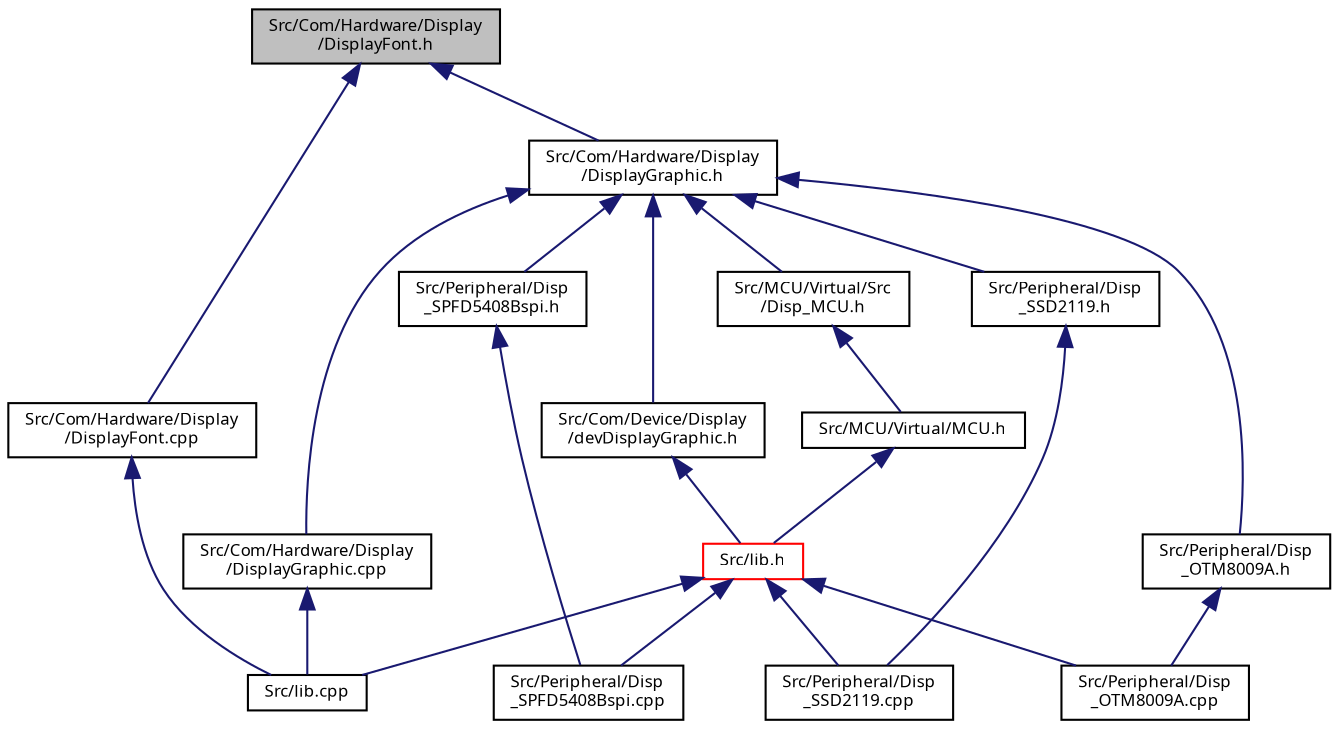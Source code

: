 digraph "Src/Com/Hardware/Display/DisplayFont.h"
{
  edge [fontname="Sans",fontsize="8",labelfontname="Sans",labelfontsize="8"];
  node [fontname="Sans",fontsize="8",shape=record];
  Node1 [label="Src/Com/Hardware/Display\l/DisplayFont.h",height=0.2,width=0.4,color="black", fillcolor="grey75", style="filled", fontcolor="black"];
  Node1 -> Node2 [dir="back",color="midnightblue",fontsize="8",style="solid",fontname="Sans"];
  Node2 [label="Src/Com/Hardware/Display\l/DisplayFont.cpp",height=0.2,width=0.4,color="black", fillcolor="white", style="filled",URL="$_display_font_8cpp.html"];
  Node2 -> Node3 [dir="back",color="midnightblue",fontsize="8",style="solid",fontname="Sans"];
  Node3 [label="Src/lib.cpp",height=0.2,width=0.4,color="black", fillcolor="white", style="filled",URL="$lib_8cpp.html",tooltip="Summary of complete library code. "];
  Node1 -> Node4 [dir="back",color="midnightblue",fontsize="8",style="solid",fontname="Sans"];
  Node4 [label="Src/Com/Hardware/Display\l/DisplayGraphic.h",height=0.2,width=0.4,color="black", fillcolor="white", style="filled",URL="$_display_graphic_8h.html"];
  Node4 -> Node5 [dir="back",color="midnightblue",fontsize="8",style="solid",fontname="Sans"];
  Node5 [label="Src/Com/Device/Display\l/devDisplayGraphic.h",height=0.2,width=0.4,color="black", fillcolor="white", style="filled",URL="$dev_display_graphic_8h.html"];
  Node5 -> Node6 [dir="back",color="midnightblue",fontsize="8",style="solid",fontname="Sans"];
  Node6 [label="Src/lib.h",height=0.2,width=0.4,color="red", fillcolor="white", style="filled",URL="$lib_8h.html",tooltip="Library main include file. "];
  Node6 -> Node3 [dir="back",color="midnightblue",fontsize="8",style="solid",fontname="Sans"];
  Node6 -> Node7 [dir="back",color="midnightblue",fontsize="8",style="solid",fontname="Sans"];
  Node7 [label="Src/Peripheral/Disp\l_OTM8009A.cpp",height=0.2,width=0.4,color="black", fillcolor="white", style="filled",URL="$_disp___o_t_m8009_a_8cpp.html"];
  Node6 -> Node8 [dir="back",color="midnightblue",fontsize="8",style="solid",fontname="Sans"];
  Node8 [label="Src/Peripheral/Disp\l_SPFD5408Bspi.cpp",height=0.2,width=0.4,color="black", fillcolor="white", style="filled",URL="$_disp___s_p_f_d5408_bspi_8cpp.html"];
  Node6 -> Node9 [dir="back",color="midnightblue",fontsize="8",style="solid",fontname="Sans"];
  Node9 [label="Src/Peripheral/Disp\l_SSD2119.cpp",height=0.2,width=0.4,color="black", fillcolor="white", style="filled",URL="$_disp___s_s_d2119_8cpp.html"];
  Node4 -> Node10 [dir="back",color="midnightblue",fontsize="8",style="solid",fontname="Sans"];
  Node10 [label="Src/Com/Hardware/Display\l/DisplayGraphic.cpp",height=0.2,width=0.4,color="black", fillcolor="white", style="filled",URL="$_display_graphic_8cpp.html"];
  Node10 -> Node3 [dir="back",color="midnightblue",fontsize="8",style="solid",fontname="Sans"];
  Node4 -> Node11 [dir="back",color="midnightblue",fontsize="8",style="solid",fontname="Sans"];
  Node11 [label="Src/MCU/Virtual/Src\l/Disp_MCU.h",height=0.2,width=0.4,color="black", fillcolor="white", style="filled",URL="$_disp___m_c_u_8h_source.html"];
  Node11 -> Node12 [dir="back",color="midnightblue",fontsize="8",style="solid",fontname="Sans"];
  Node12 [label="Src/MCU/Virtual/MCU.h",height=0.2,width=0.4,color="black", fillcolor="white", style="filled",URL="$_m_c_u_8h.html",tooltip="Include controller specific header files. "];
  Node12 -> Node6 [dir="back",color="midnightblue",fontsize="8",style="solid",fontname="Sans"];
  Node4 -> Node13 [dir="back",color="midnightblue",fontsize="8",style="solid",fontname="Sans"];
  Node13 [label="Src/Peripheral/Disp\l_OTM8009A.h",height=0.2,width=0.4,color="black", fillcolor="white", style="filled",URL="$_disp___o_t_m8009_a_8h.html"];
  Node13 -> Node7 [dir="back",color="midnightblue",fontsize="8",style="solid",fontname="Sans"];
  Node4 -> Node14 [dir="back",color="midnightblue",fontsize="8",style="solid",fontname="Sans"];
  Node14 [label="Src/Peripheral/Disp\l_SPFD5408Bspi.h",height=0.2,width=0.4,color="black", fillcolor="white", style="filled",URL="$_disp___s_p_f_d5408_bspi_8h.html"];
  Node14 -> Node8 [dir="back",color="midnightblue",fontsize="8",style="solid",fontname="Sans"];
  Node4 -> Node15 [dir="back",color="midnightblue",fontsize="8",style="solid",fontname="Sans"];
  Node15 [label="Src/Peripheral/Disp\l_SSD2119.h",height=0.2,width=0.4,color="black", fillcolor="white", style="filled",URL="$_disp___s_s_d2119_8h.html"];
  Node15 -> Node9 [dir="back",color="midnightblue",fontsize="8",style="solid",fontname="Sans"];
}

